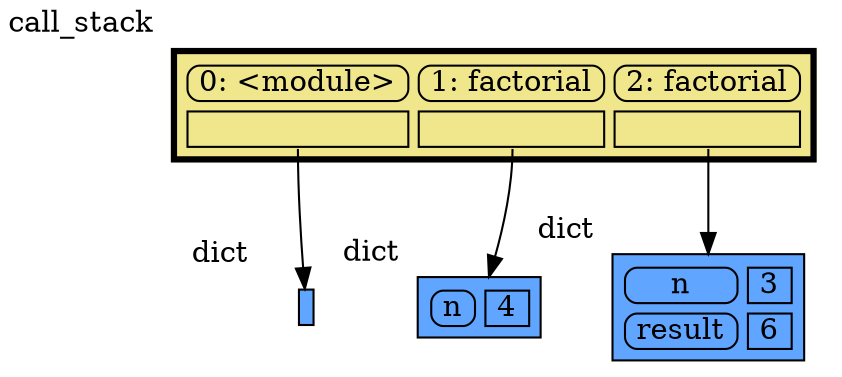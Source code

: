 digraph memory_graph {
	node [shape=plaintext]
	node125000009013312 [label=<
<TABLE BORDER="1" CELLBORDER="1" CELLSPACING="0" CELLPADDING="0" BGCOLOR="#60a5ff" PORT="table">
    <TR><TD BORDER="0"> </TD></TR>
</TABLE>
> xlabel=dict]
	node125000009018624 [label=<
<TABLE BORDER="1" CELLBORDER="1" CELLSPACING="5" CELLPADDING="0" BGCOLOR="#60a5ff" PORT="table">
    <TR><TD BORDER="1" STYLE="ROUNDED"> n </TD><TD BORDER="1"> 4 </TD></TR>
</TABLE>
> xlabel=dict]
	node125000009011456 [label=<
<TABLE BORDER="1" CELLBORDER="1" CELLSPACING="5" CELLPADDING="0" BGCOLOR="#60a5ff" PORT="table">
    <TR><TD BORDER="1" STYLE="ROUNDED"> n </TD><TD BORDER="1"> 3 </TD></TR>
    <TR><TD BORDER="1" STYLE="ROUNDED"> result </TD><TD BORDER="1"> 6 </TD></TR>
</TABLE>
> xlabel=dict]
	node125000008994560 [label=<
<TABLE BORDER="3" CELLBORDER="1" CELLSPACING="5" CELLPADDING="0" BGCOLOR="khaki" PORT="table">
    <TR><TD BORDER="1" STYLE="ROUNDED"> 0: &lt;module&gt; </TD><TD BORDER="1" STYLE="ROUNDED"> 1: factorial </TD><TD BORDER="1" STYLE="ROUNDED"> 2: factorial </TD></TR>
    <TR><TD BORDER="1" PORT="ref0"> </TD><TD BORDER="1" PORT="ref1"> </TD><TD BORDER="1" PORT="ref2"> </TD></TR>
</TABLE>
> xlabel=call_stack]
	node125000008994560:ref0 -> node125000009013312:table [style=solid]
	node125000008994560:ref1 -> node125000009018624:table [style=solid]
	node125000008994560:ref2 -> node125000009011456:table [style=solid]
subgraph { rank=same; node125000009013312 -> node125000009018624 -> node125000009011456[weight=10, style=invis]; }
}
